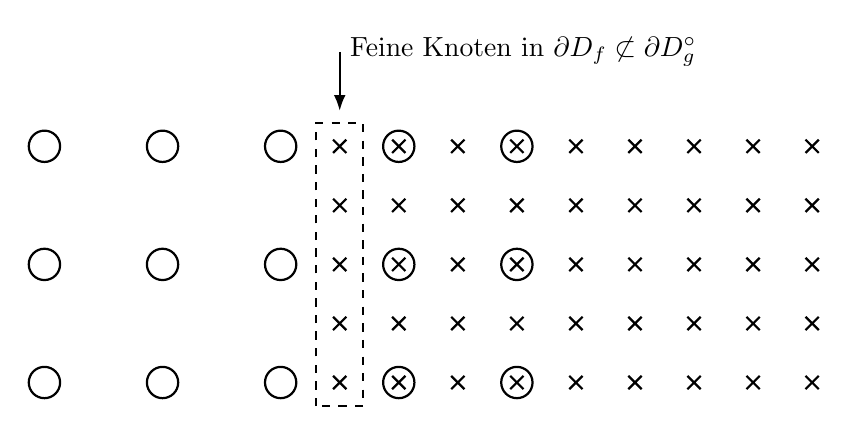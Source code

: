 \begin{tikzpicture}[
	scale=1.5,
	coarse/.style={circle,draw=black,thick,inner sep=4},
	fine/.style={cross out,draw=black,thick,inner sep=2},
	arrow/.style={-{Latex[length=2mm]},thick}
]

\foreach \x in {-1,...,3}
	\foreach \y in {0,...,2}
		\node[coarse] at (\x,\y){ };

\foreach \x in {0,...,8}
	\foreach \y in {0,...,4}
		\node[fine] at (1.5+\x*0.5,\y*0.5){ };

\draw[arrow] (1.5,2.8) node[right] {Feine Knoten in \(\partial D_f \not\subset \partial D_g^\circ\)} -- (1.5,2.3);
\draw[dashed,thick] (1.3,-0.2) rectangle (1.7,2.2);
\end{tikzpicture}
